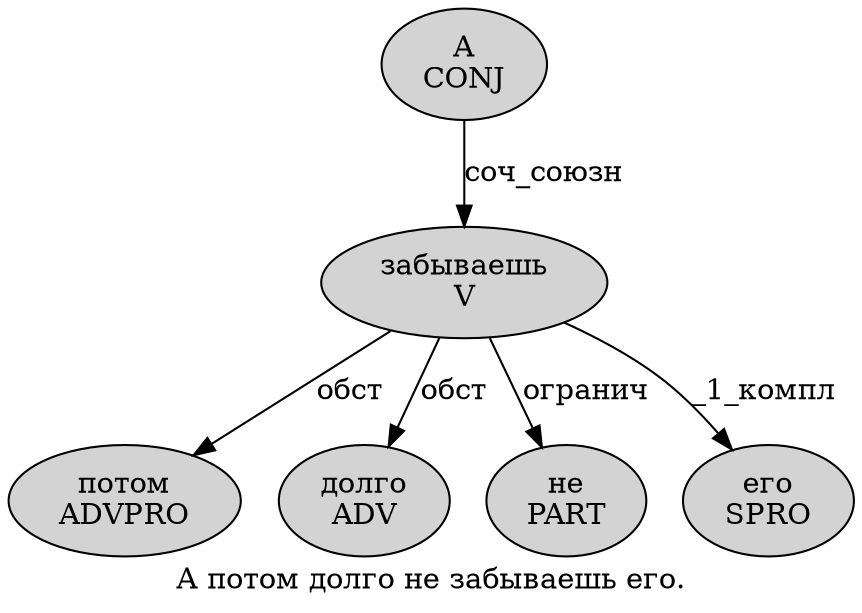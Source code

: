 digraph SENTENCE_1064 {
	graph [label="А потом долго не забываешь его."]
	node [style=filled]
		0 [label="А
CONJ" color="" fillcolor=lightgray penwidth=1 shape=ellipse]
		1 [label="потом
ADVPRO" color="" fillcolor=lightgray penwidth=1 shape=ellipse]
		2 [label="долго
ADV" color="" fillcolor=lightgray penwidth=1 shape=ellipse]
		3 [label="не
PART" color="" fillcolor=lightgray penwidth=1 shape=ellipse]
		4 [label="забываешь
V" color="" fillcolor=lightgray penwidth=1 shape=ellipse]
		5 [label="его
SPRO" color="" fillcolor=lightgray penwidth=1 shape=ellipse]
			4 -> 1 [label="обст"]
			4 -> 2 [label="обст"]
			4 -> 3 [label="огранич"]
			4 -> 5 [label="_1_компл"]
			0 -> 4 [label="соч_союзн"]
}